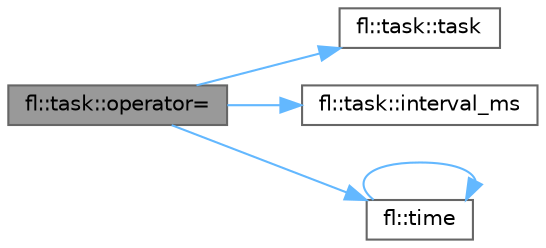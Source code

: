 digraph "fl::task::operator="
{
 // INTERACTIVE_SVG=YES
 // LATEX_PDF_SIZE
  bgcolor="transparent";
  edge [fontname=Helvetica,fontsize=10,labelfontname=Helvetica,labelfontsize=10];
  node [fontname=Helvetica,fontsize=10,shape=box,height=0.2,width=0.4];
  rankdir="LR";
  Node1 [id="Node000001",label="fl::task::operator=",height=0.2,width=0.4,color="gray40", fillcolor="grey60", style="filled", fontcolor="black",tooltip=" "];
  Node1 -> Node2 [id="edge1_Node000001_Node000002",color="steelblue1",style="solid",tooltip=" "];
  Node2 [id="Node000002",label="fl::task::task",height=0.2,width=0.4,color="grey40", fillcolor="white", style="filled",URL="$d7/d86/classfl_1_1task_a8de9b093a6fa45d81791aae251856156.html#a8de9b093a6fa45d81791aae251856156",tooltip=" "];
  Node1 -> Node3 [id="edge2_Node000001_Node000003",color="steelblue1",style="solid",tooltip=" "];
  Node3 [id="Node000003",label="fl::task::interval_ms",height=0.2,width=0.4,color="grey40", fillcolor="white", style="filled",URL="$d7/d86/classfl_1_1task_a16ae6debf606a3f3ca5ab3fcddf503c8.html#a16ae6debf606a3f3ca5ab3fcddf503c8",tooltip=" "];
  Node1 -> Node4 [id="edge3_Node000001_Node000004",color="steelblue1",style="solid",tooltip=" "];
  Node4 [id="Node000004",label="fl::time",height=0.2,width=0.4,color="grey40", fillcolor="white", style="filled",URL="$d4/d36/namespacefl_a6e552aa2e05110d18704374c274dec78.html#a6e552aa2e05110d18704374c274dec78",tooltip="Universal millisecond timer - returns milliseconds since system startup."];
  Node4 -> Node4 [id="edge4_Node000004_Node000004",color="steelblue1",style="solid",tooltip=" "];
}
